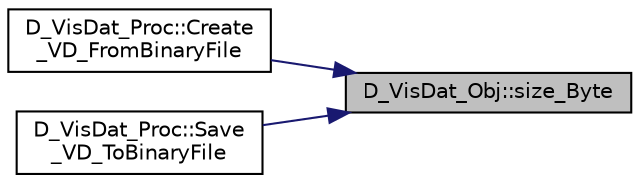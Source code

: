 digraph "D_VisDat_Obj::size_Byte"
{
 // LATEX_PDF_SIZE
  edge [fontname="Helvetica",fontsize="10",labelfontname="Helvetica",labelfontsize="10"];
  node [fontname="Helvetica",fontsize="10",shape=record];
  rankdir="RL";
  Node1 [label="D_VisDat_Obj::size_Byte",height=0.2,width=0.4,color="black", fillcolor="grey75", style="filled", fontcolor="black",tooltip=" "];
  Node1 -> Node2 [dir="back",color="midnightblue",fontsize="10",style="solid",fontname="Helvetica"];
  Node2 [label="D_VisDat_Proc::Create\l_VD_FromBinaryFile",height=0.2,width=0.4,color="black", fillcolor="white", style="filled",URL="$class_d___vis_dat___proc.html#a6e2e483da37f26176df1b191e37b0064",tooltip=" "];
  Node1 -> Node3 [dir="back",color="midnightblue",fontsize="10",style="solid",fontname="Helvetica"];
  Node3 [label="D_VisDat_Proc::Save\l_VD_ToBinaryFile",height=0.2,width=0.4,color="black", fillcolor="white", style="filled",URL="$class_d___vis_dat___proc.html#ab065595c5ee40ec19d32c1cf0d2a1404",tooltip=" "];
}
